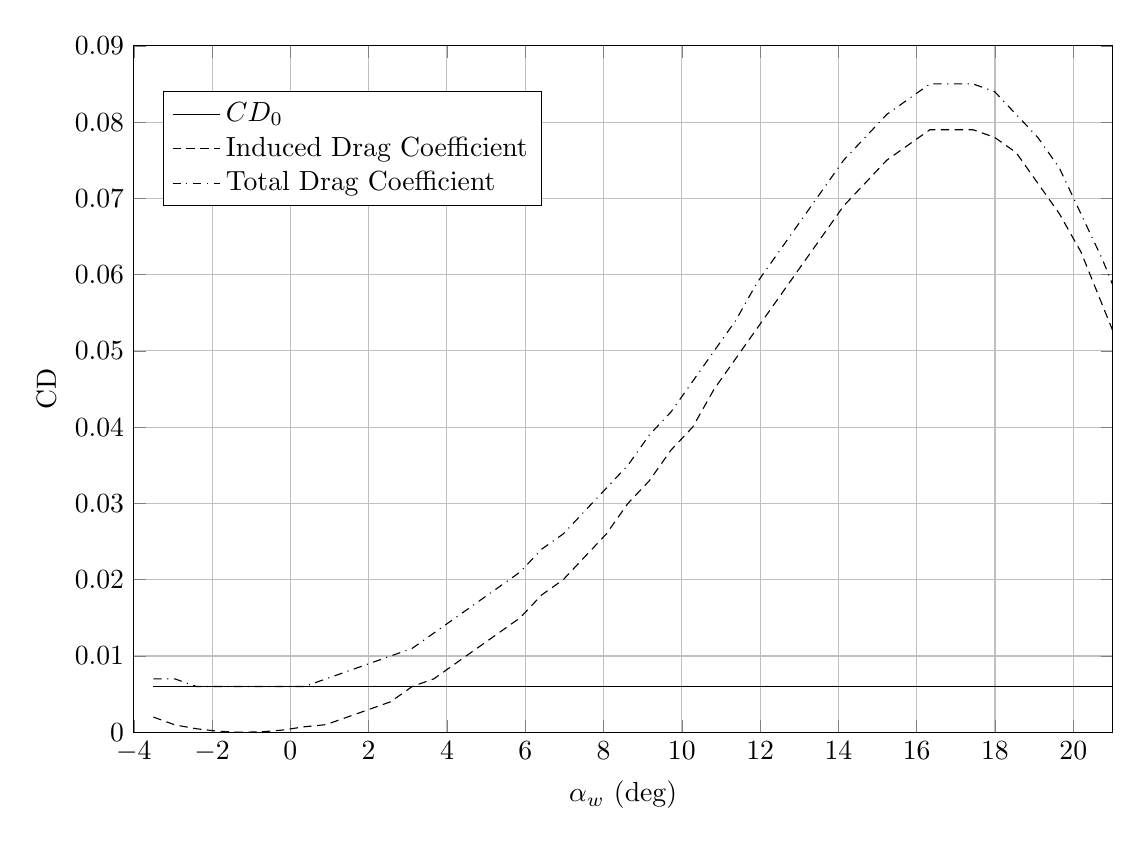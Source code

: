 %Drag coefficient contributes vs Alpha Wing for WING 
\begin{tikzpicture}

\begin{axis}[
width=14.01cm,
height=10.3cm,
scaled ticks=false, tick label style={/pgf/number format/fixed},
xmin=-4,
xmax=21,
xlabel={$\alpha_{w}$ (deg)},
xmajorgrids,
ymin=0,
ymax=0.09,
ylabel={CD},
ymajorgrids,
legend style={at={(0.03,0.85)},anchor=west,draw=black,fill=white,legend cell align=left},
legend entries = {$CD_0$\\Induced Drag Coefficient\\Total Drag Coefficient\\}
]

\addplot [
color=black,
solid
]
table[row sep=crcr]{
-3.5	0.006\\
-2.949	0.006\\
-2.398	0.006\\
-1.847	0.006\\
-1.296	0.006\\
-0.745	0.006\\
-0.194	0.006\\
0.357	0.006\\
0.908	0.006\\
1.459	0.006\\
2.01	0.006\\
2.561	0.006\\
3.112	0.006\\
3.663	0.006\\
4.214	0.006\\
4.765	0.006\\
5.316	0.006\\
5.867	0.006\\
6.418	0.006\\
6.969	0.006\\
7.52	0.006\\
8.071	0.006\\
8.622	0.006\\
9.173	0.006\\
9.724	0.006\\
10.276	0.006\\
10.827	0.006\\
11.378	0.006\\
11.929	0.006\\
12.48	0.006\\
13.031	0.006\\
13.582	0.006\\
14.133	0.006\\
14.684	0.006\\
15.235	0.006\\
15.786	0.006\\
16.337	0.006\\
16.888	0.006\\
17.439	0.006\\
17.99	0.006\\
18.541	0.006\\
19.092	0.006\\
19.643	0.006\\
20.194	0.006\\
20.745	0.006\\
21.296	0.006\\
21.847	0.006\\
22.398	0.006\\
22.949	0.006\\
23.5	0.006\\
};

\addplot [
color=black,
densely dashed
]
table[row sep=crcr]{
-3.5	0.002\\
-2.949	9.714E-4\\
-2.398	4.618E-4\\
-1.847	1.396E-4\\
-1.296	4.57E-6\\
-0.745	5.683E-5\\
-0.194	2.964E-4\\
0.357	7.231E-4\\
0.908	0.001\\
1.459	0.002\\
2.01	0.003\\
2.561	0.004\\
3.112	0.006\\
3.663	0.007\\
4.214	0.009\\
4.765	0.011\\
5.316	0.013\\
5.867	0.015\\
6.418	0.018\\
6.969	0.02\\
7.52	0.023\\
8.071	0.026\\
8.622	0.03\\
9.173	0.033\\
9.724	0.037\\
10.276	0.04\\
10.827	0.045\\
11.378	0.049\\
11.929	0.053\\
12.48	0.057\\
13.031	0.061\\
13.582	0.065\\
14.133	0.069\\
14.684	0.072\\
15.235	0.075\\
15.786	0.077\\
16.337	0.079\\
16.888	0.079\\
17.439	0.079\\
17.99	0.078\\
18.541	0.076\\
19.092	0.072\\
19.643	0.068\\
20.194	0.063\\
20.745	0.056\\
21.296	0.049\\
21.847	0.042\\
22.398	0.033\\
22.949	0.025\\
23.5	0.017\\
};
\addplot [
color=black,
dashdotted
]
table[row sep=crcr]{
-3.5	0.007\\
-2.949	0.007\\
-2.398	0.006\\
-1.847	0.006\\
-1.296	0.006\\
-0.745	0.006\\
-0.194	0.006\\
0.357	0.006\\
0.908	0.007\\
1.459	0.008\\
2.01	0.009\\
2.561	0.01\\
3.112	0.011\\
3.663	0.013\\
4.214	0.015\\
4.765	0.017\\
5.316	0.019\\
5.867	0.021\\
6.418	0.024\\
6.969	0.026\\
7.52	0.029\\
8.071	0.032\\
8.622	0.035\\
9.173	0.039\\
9.724	0.042\\
10.276	0.046\\
10.827	0.05\\
11.378	0.054\\
11.929	0.059\\
12.48	0.063\\
13.031	0.067\\
13.582	0.071\\
14.133	0.075\\
14.684	0.078\\
15.235	0.081\\
15.786	0.083\\
16.337	0.085\\
16.888	0.085\\
17.439	0.085\\
17.99	0.084\\
18.541	0.081\\
19.092	0.078\\
19.643	0.074\\
20.194	0.068\\
20.745	0.062\\
21.296	0.055\\
21.847	0.047\\
22.398	0.039\\
22.949	0.031\\
23.5	0.023\\
};
\end{axis}
\end{tikzpicture}%

